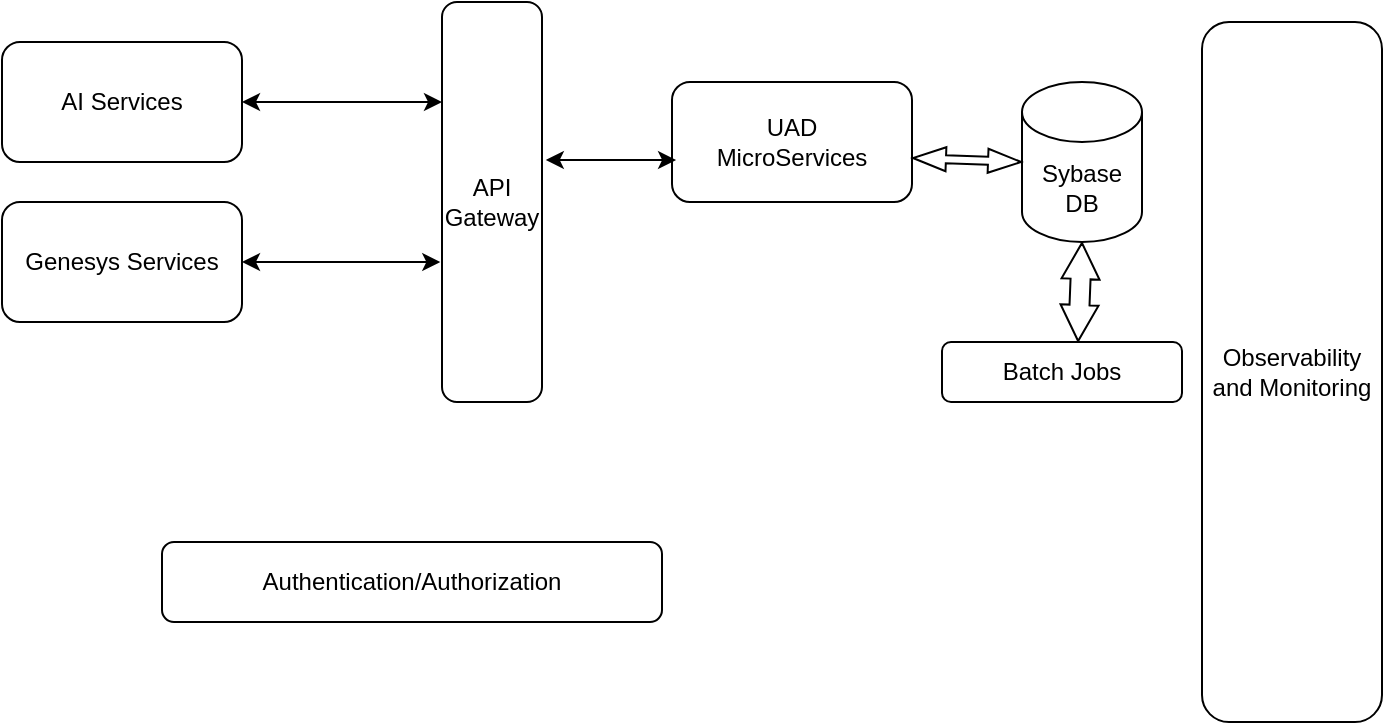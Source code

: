 <mxfile version="26.0.14">
  <diagram name="Page-1" id="fiG8a0XpyJDfg7DjXdXR">
    <mxGraphModel dx="1120" dy="468" grid="1" gridSize="10" guides="1" tooltips="1" connect="1" arrows="1" fold="1" page="1" pageScale="1" pageWidth="850" pageHeight="1100" math="0" shadow="0">
      <root>
        <mxCell id="0" />
        <mxCell id="1" parent="0" />
        <mxCell id="Db2FOKIpcLL5uDQEh1vW-15" value="Sybase DB" style="shape=cylinder3;whiteSpace=wrap;html=1;boundedLbl=1;backgroundOutline=1;size=15;" vertex="1" parent="1">
          <mxGeometry x="600" y="80" width="60" height="80" as="geometry" />
        </mxCell>
        <mxCell id="Db2FOKIpcLL5uDQEh1vW-16" value="Authentication/Authorization" style="rounded=1;whiteSpace=wrap;html=1;" vertex="1" parent="1">
          <mxGeometry x="170" y="310" width="250" height="40" as="geometry" />
        </mxCell>
        <mxCell id="Db2FOKIpcLL5uDQEh1vW-17" value="Observability and Monitoring" style="rounded=1;whiteSpace=wrap;html=1;" vertex="1" parent="1">
          <mxGeometry x="690" y="50" width="90" height="350" as="geometry" />
        </mxCell>
        <mxCell id="Db2FOKIpcLL5uDQEh1vW-18" value="UAD&lt;br&gt;MicroServices" style="rounded=1;whiteSpace=wrap;html=1;" vertex="1" parent="1">
          <mxGeometry x="425" y="80" width="120" height="60" as="geometry" />
        </mxCell>
        <mxCell id="Db2FOKIpcLL5uDQEh1vW-19" value="AI Services" style="rounded=1;whiteSpace=wrap;html=1;" vertex="1" parent="1">
          <mxGeometry x="90" y="60" width="120" height="60" as="geometry" />
        </mxCell>
        <mxCell id="Db2FOKIpcLL5uDQEh1vW-21" value="" style="endArrow=classic;startArrow=classic;html=1;rounded=0;exitX=1;exitY=0.5;exitDx=0;exitDy=0;entryX=0;entryY=0.25;entryDx=0;entryDy=0;" edge="1" parent="1" source="Db2FOKIpcLL5uDQEh1vW-19" target="Db2FOKIpcLL5uDQEh1vW-25">
          <mxGeometry width="50" height="50" relative="1" as="geometry">
            <mxPoint x="430" y="270" as="sourcePoint" />
            <mxPoint x="270" y="100" as="targetPoint" />
          </mxGeometry>
        </mxCell>
        <mxCell id="Db2FOKIpcLL5uDQEh1vW-22" value="Batch Jobs" style="rounded=1;whiteSpace=wrap;html=1;" vertex="1" parent="1">
          <mxGeometry x="560" y="210" width="120" height="30" as="geometry" />
        </mxCell>
        <mxCell id="Db2FOKIpcLL5uDQEh1vW-23" value="Genesys Services" style="rounded=1;whiteSpace=wrap;html=1;" vertex="1" parent="1">
          <mxGeometry x="90" y="140" width="120" height="60" as="geometry" />
        </mxCell>
        <mxCell id="Db2FOKIpcLL5uDQEh1vW-24" value="" style="endArrow=classic;startArrow=classic;html=1;rounded=0;exitX=1;exitY=0.5;exitDx=0;exitDy=0;entryX=-0.017;entryY=0.65;entryDx=0;entryDy=0;entryPerimeter=0;" edge="1" parent="1" source="Db2FOKIpcLL5uDQEh1vW-23" target="Db2FOKIpcLL5uDQEh1vW-25">
          <mxGeometry width="50" height="50" relative="1" as="geometry">
            <mxPoint x="430" y="270" as="sourcePoint" />
            <mxPoint x="260" y="200" as="targetPoint" />
          </mxGeometry>
        </mxCell>
        <mxCell id="Db2FOKIpcLL5uDQEh1vW-25" value="API Gateway" style="rounded=1;whiteSpace=wrap;html=1;" vertex="1" parent="1">
          <mxGeometry x="310" y="40" width="50" height="200" as="geometry" />
        </mxCell>
        <mxCell id="Db2FOKIpcLL5uDQEh1vW-26" value="" style="endArrow=classic;startArrow=classic;html=1;rounded=0;exitX=1.038;exitY=0.395;exitDx=0;exitDy=0;exitPerimeter=0;entryX=0.017;entryY=0.65;entryDx=0;entryDy=0;entryPerimeter=0;" edge="1" parent="1" source="Db2FOKIpcLL5uDQEh1vW-25" target="Db2FOKIpcLL5uDQEh1vW-18">
          <mxGeometry width="50" height="50" relative="1" as="geometry">
            <mxPoint x="430" y="270" as="sourcePoint" />
            <mxPoint x="480" y="220" as="targetPoint" />
          </mxGeometry>
        </mxCell>
        <mxCell id="Db2FOKIpcLL5uDQEh1vW-27" value="" style="shape=flexArrow;endArrow=classic;startArrow=classic;html=1;rounded=0;entryX=0;entryY=0.5;entryDx=0;entryDy=0;entryPerimeter=0;exitX=1;exitY=0.633;exitDx=0;exitDy=0;exitPerimeter=0;width=4;endSize=5.16;endWidth=7;startWidth=7;startSize=5.16;" edge="1" parent="1" source="Db2FOKIpcLL5uDQEh1vW-18" target="Db2FOKIpcLL5uDQEh1vW-15">
          <mxGeometry width="100" height="100" relative="1" as="geometry">
            <mxPoint x="400" y="220" as="sourcePoint" />
            <mxPoint x="500" y="120" as="targetPoint" />
          </mxGeometry>
        </mxCell>
        <mxCell id="Db2FOKIpcLL5uDQEh1vW-29" value="" style="shape=flexArrow;endArrow=classic;startArrow=classic;html=1;rounded=0;exitX=0.567;exitY=0;exitDx=0;exitDy=0;entryX=0.5;entryY=1;entryDx=0;entryDy=0;entryPerimeter=0;exitPerimeter=0;endWidth=8;endSize=5.67;startWidth=8;startSize=5.67;" edge="1" parent="1" source="Db2FOKIpcLL5uDQEh1vW-22" target="Db2FOKIpcLL5uDQEh1vW-15">
          <mxGeometry width="100" height="100" relative="1" as="geometry">
            <mxPoint x="400" y="220" as="sourcePoint" />
            <mxPoint x="500" y="120" as="targetPoint" />
            <Array as="points" />
          </mxGeometry>
        </mxCell>
      </root>
    </mxGraphModel>
  </diagram>
</mxfile>
